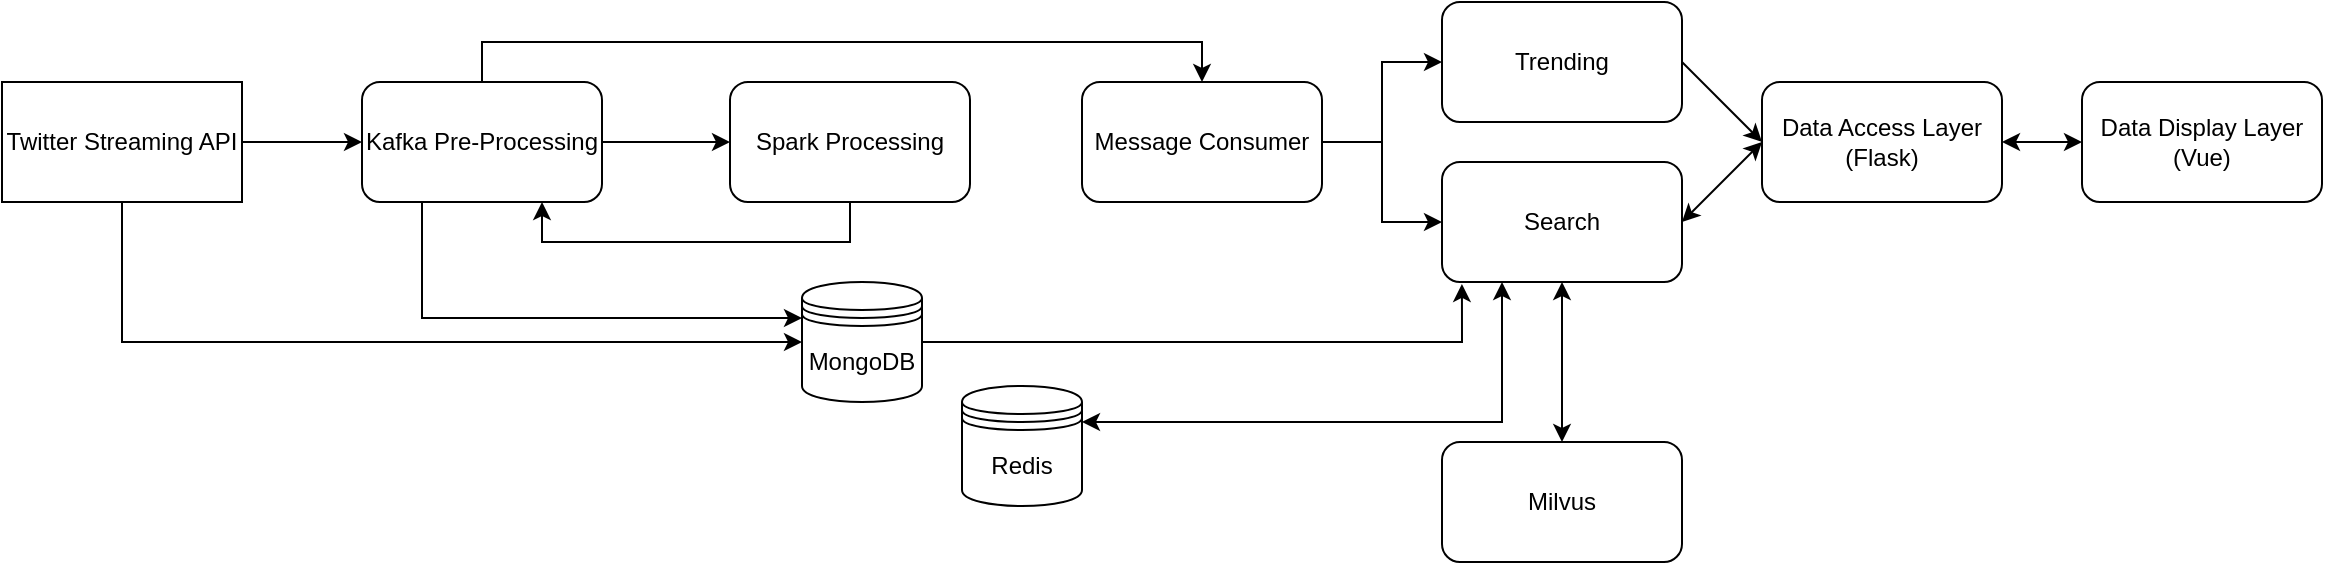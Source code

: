 <mxfile version="15.7.4" type="github">
  <diagram id="lZiy0iLzy_MYxIfIbjXl" name="Page-1">
    <mxGraphModel dx="1206" dy="514" grid="1" gridSize="10" guides="1" tooltips="1" connect="1" arrows="1" fold="1" page="1" pageScale="1" pageWidth="827" pageHeight="1169" math="0" shadow="0">
      <root>
        <mxCell id="0" />
        <mxCell id="1" parent="0" />
        <mxCell id="AnlLIFib7zOeCQXsE0wH-6" style="edgeStyle=orthogonalEdgeStyle;rounded=0;orthogonalLoop=1;jettySize=auto;html=1;exitX=1;exitY=0.5;exitDx=0;exitDy=0;entryX=0;entryY=0.5;entryDx=0;entryDy=0;shadow=0;strokeColor=#000000;fillColor=#000000;" edge="1" parent="1" source="AnlLIFib7zOeCQXsE0wH-3" target="AnlLIFib7zOeCQXsE0wH-5">
          <mxGeometry relative="1" as="geometry" />
        </mxCell>
        <mxCell id="AnlLIFib7zOeCQXsE0wH-9" style="edgeStyle=orthogonalEdgeStyle;rounded=0;orthogonalLoop=1;jettySize=auto;html=1;exitX=0.5;exitY=0;exitDx=0;exitDy=0;entryX=0.5;entryY=0;entryDx=0;entryDy=0;shadow=0;strokeColor=#000000;fillColor=#000000;" edge="1" parent="1" source="AnlLIFib7zOeCQXsE0wH-3" target="AnlLIFib7zOeCQXsE0wH-8">
          <mxGeometry relative="1" as="geometry" />
        </mxCell>
        <mxCell id="AnlLIFib7zOeCQXsE0wH-26" style="edgeStyle=orthogonalEdgeStyle;rounded=0;orthogonalLoop=1;jettySize=auto;html=1;exitX=0.25;exitY=1;exitDx=0;exitDy=0;entryX=0;entryY=0.3;entryDx=0;entryDy=0;shadow=0;strokeColor=#000000;fillColor=#000000;" edge="1" parent="1" source="AnlLIFib7zOeCQXsE0wH-3" target="AnlLIFib7zOeCQXsE0wH-12">
          <mxGeometry relative="1" as="geometry" />
        </mxCell>
        <mxCell id="AnlLIFib7zOeCQXsE0wH-3" value="Kafka Pre-Processing" style="rounded=1;whiteSpace=wrap;html=1;" vertex="1" parent="1">
          <mxGeometry x="230" y="160" width="120" height="60" as="geometry" />
        </mxCell>
        <mxCell id="AnlLIFib7zOeCQXsE0wH-25" style="edgeStyle=orthogonalEdgeStyle;rounded=0;orthogonalLoop=1;jettySize=auto;html=1;exitX=0.5;exitY=1;exitDx=0;exitDy=0;entryX=0.75;entryY=1;entryDx=0;entryDy=0;shadow=0;strokeColor=#000000;fillColor=#000000;" edge="1" parent="1" source="AnlLIFib7zOeCQXsE0wH-5" target="AnlLIFib7zOeCQXsE0wH-3">
          <mxGeometry relative="1" as="geometry">
            <Array as="points">
              <mxPoint x="474" y="240" />
              <mxPoint x="320" y="240" />
            </Array>
          </mxGeometry>
        </mxCell>
        <mxCell id="AnlLIFib7zOeCQXsE0wH-5" value="Spark Processing" style="rounded=1;whiteSpace=wrap;html=1;" vertex="1" parent="1">
          <mxGeometry x="414" y="160" width="120" height="60" as="geometry" />
        </mxCell>
        <mxCell id="AnlLIFib7zOeCQXsE0wH-23" style="edgeStyle=orthogonalEdgeStyle;rounded=0;orthogonalLoop=1;jettySize=auto;html=1;exitX=1;exitY=0.5;exitDx=0;exitDy=0;entryX=0;entryY=0.5;entryDx=0;entryDy=0;shadow=0;strokeColor=#000000;fillColor=#000000;" edge="1" parent="1" source="AnlLIFib7zOeCQXsE0wH-8" target="AnlLIFib7zOeCQXsE0wH-21">
          <mxGeometry relative="1" as="geometry" />
        </mxCell>
        <mxCell id="AnlLIFib7zOeCQXsE0wH-24" style="edgeStyle=orthogonalEdgeStyle;rounded=0;orthogonalLoop=1;jettySize=auto;html=1;exitX=1;exitY=0.5;exitDx=0;exitDy=0;entryX=0;entryY=0.5;entryDx=0;entryDy=0;shadow=0;strokeColor=#000000;fillColor=#000000;" edge="1" parent="1" source="AnlLIFib7zOeCQXsE0wH-8" target="AnlLIFib7zOeCQXsE0wH-22">
          <mxGeometry relative="1" as="geometry" />
        </mxCell>
        <mxCell id="AnlLIFib7zOeCQXsE0wH-8" value="Message Consumer" style="rounded=1;whiteSpace=wrap;html=1;" vertex="1" parent="1">
          <mxGeometry x="590" y="160" width="120" height="60" as="geometry" />
        </mxCell>
        <mxCell id="AnlLIFib7zOeCQXsE0wH-47" style="edgeStyle=orthogonalEdgeStyle;rounded=0;orthogonalLoop=1;jettySize=auto;html=1;exitX=1;exitY=0.5;exitDx=0;exitDy=0;entryX=0.083;entryY=1.016;entryDx=0;entryDy=0;shadow=0;strokeColor=#000000;fillColor=#000000;entryPerimeter=0;" edge="1" parent="1" source="AnlLIFib7zOeCQXsE0wH-12" target="AnlLIFib7zOeCQXsE0wH-22">
          <mxGeometry relative="1" as="geometry" />
        </mxCell>
        <mxCell id="AnlLIFib7zOeCQXsE0wH-12" value="MongoDB" style="shape=datastore;whiteSpace=wrap;html=1;" vertex="1" parent="1">
          <mxGeometry x="450" y="260" width="60" height="60" as="geometry" />
        </mxCell>
        <mxCell id="AnlLIFib7zOeCQXsE0wH-19" style="edgeStyle=orthogonalEdgeStyle;rounded=0;orthogonalLoop=1;jettySize=auto;html=1;exitX=1;exitY=0.5;exitDx=0;exitDy=0;entryX=0;entryY=0.5;entryDx=0;entryDy=0;shadow=0;strokeColor=#000000;fillColor=#000000;" edge="1" parent="1" source="AnlLIFib7zOeCQXsE0wH-17" target="AnlLIFib7zOeCQXsE0wH-3">
          <mxGeometry relative="1" as="geometry" />
        </mxCell>
        <mxCell id="AnlLIFib7zOeCQXsE0wH-20" style="edgeStyle=orthogonalEdgeStyle;rounded=0;orthogonalLoop=1;jettySize=auto;html=1;exitX=0.5;exitY=1;exitDx=0;exitDy=0;entryX=0;entryY=0.5;entryDx=0;entryDy=0;shadow=0;strokeColor=#000000;fillColor=#000000;" edge="1" parent="1" source="AnlLIFib7zOeCQXsE0wH-17" target="AnlLIFib7zOeCQXsE0wH-12">
          <mxGeometry relative="1" as="geometry" />
        </mxCell>
        <mxCell id="AnlLIFib7zOeCQXsE0wH-17" value="Twitter Streaming API" style="rounded=0;whiteSpace=wrap;html=1;" vertex="1" parent="1">
          <mxGeometry x="50" y="160" width="120" height="60" as="geometry" />
        </mxCell>
        <mxCell id="AnlLIFib7zOeCQXsE0wH-21" value="Trending" style="rounded=1;whiteSpace=wrap;html=1;" vertex="1" parent="1">
          <mxGeometry x="770" y="120" width="120" height="60" as="geometry" />
        </mxCell>
        <mxCell id="AnlLIFib7zOeCQXsE0wH-22" value="Search" style="rounded=1;whiteSpace=wrap;html=1;" vertex="1" parent="1">
          <mxGeometry x="770" y="200" width="120" height="60" as="geometry" />
        </mxCell>
        <mxCell id="AnlLIFib7zOeCQXsE0wH-31" value="Redis" style="shape=datastore;whiteSpace=wrap;html=1;" vertex="1" parent="1">
          <mxGeometry x="530" y="312" width="60" height="60" as="geometry" />
        </mxCell>
        <mxCell id="AnlLIFib7zOeCQXsE0wH-39" value="Data Access Layer&lt;br&gt;(Flask)" style="rounded=1;whiteSpace=wrap;html=1;" vertex="1" parent="1">
          <mxGeometry x="930" y="160" width="120" height="60" as="geometry" />
        </mxCell>
        <mxCell id="AnlLIFib7zOeCQXsE0wH-41" value="" style="endArrow=classic;startArrow=classic;html=1;rounded=0;shadow=0;strokeColor=#000000;fillColor=#000000;entryX=0;entryY=0.5;entryDx=0;entryDy=0;exitX=1;exitY=0.5;exitDx=0;exitDy=0;" edge="1" parent="1" source="AnlLIFib7zOeCQXsE0wH-22" target="AnlLIFib7zOeCQXsE0wH-39">
          <mxGeometry width="50" height="50" relative="1" as="geometry">
            <mxPoint x="890" y="270" as="sourcePoint" />
            <mxPoint x="940" y="220" as="targetPoint" />
          </mxGeometry>
        </mxCell>
        <mxCell id="AnlLIFib7zOeCQXsE0wH-42" value="" style="endArrow=classic;html=1;rounded=0;shadow=0;strokeColor=#000000;fillColor=#000000;exitX=1;exitY=0.5;exitDx=0;exitDy=0;entryX=0;entryY=0.5;entryDx=0;entryDy=0;" edge="1" parent="1" source="AnlLIFib7zOeCQXsE0wH-21" target="AnlLIFib7zOeCQXsE0wH-39">
          <mxGeometry width="50" height="50" relative="1" as="geometry">
            <mxPoint x="910" y="110" as="sourcePoint" />
            <mxPoint x="960" y="60" as="targetPoint" />
          </mxGeometry>
        </mxCell>
        <mxCell id="AnlLIFib7zOeCQXsE0wH-43" value="Data Display Layer&lt;br&gt;(Vue)" style="rounded=1;whiteSpace=wrap;html=1;" vertex="1" parent="1">
          <mxGeometry x="1090" y="160" width="120" height="60" as="geometry" />
        </mxCell>
        <mxCell id="AnlLIFib7zOeCQXsE0wH-44" value="" style="endArrow=classic;startArrow=classic;html=1;rounded=0;shadow=0;strokeColor=#000000;fillColor=#000000;exitX=1;exitY=0.5;exitDx=0;exitDy=0;entryX=0;entryY=0.5;entryDx=0;entryDy=0;" edge="1" parent="1" source="AnlLIFib7zOeCQXsE0wH-39" target="AnlLIFib7zOeCQXsE0wH-43">
          <mxGeometry width="50" height="50" relative="1" as="geometry">
            <mxPoint x="1050" y="330" as="sourcePoint" />
            <mxPoint x="1100" y="280" as="targetPoint" />
          </mxGeometry>
        </mxCell>
        <mxCell id="AnlLIFib7zOeCQXsE0wH-45" value="Milvus&lt;br&gt;" style="rounded=1;whiteSpace=wrap;html=1;" vertex="1" parent="1">
          <mxGeometry x="770" y="340" width="120" height="60" as="geometry" />
        </mxCell>
        <mxCell id="AnlLIFib7zOeCQXsE0wH-46" value="" style="endArrow=classic;startArrow=classic;html=1;rounded=0;shadow=0;strokeColor=#000000;fillColor=#000000;entryX=0.5;entryY=1;entryDx=0;entryDy=0;exitX=0.5;exitY=0;exitDx=0;exitDy=0;" edge="1" parent="1" source="AnlLIFib7zOeCQXsE0wH-45" target="AnlLIFib7zOeCQXsE0wH-22">
          <mxGeometry width="50" height="50" relative="1" as="geometry">
            <mxPoint x="930" y="360" as="sourcePoint" />
            <mxPoint x="980" y="310" as="targetPoint" />
          </mxGeometry>
        </mxCell>
        <mxCell id="AnlLIFib7zOeCQXsE0wH-49" value="" style="endArrow=classic;startArrow=classic;html=1;rounded=0;shadow=0;strokeColor=#000000;fillColor=#000000;exitX=1;exitY=0.3;exitDx=0;exitDy=0;entryX=0.25;entryY=1;entryDx=0;entryDy=0;" edge="1" parent="1" source="AnlLIFib7zOeCQXsE0wH-31" target="AnlLIFib7zOeCQXsE0wH-22">
          <mxGeometry width="50" height="50" relative="1" as="geometry">
            <mxPoint x="600" y="380" as="sourcePoint" />
            <mxPoint x="800" y="340" as="targetPoint" />
            <Array as="points">
              <mxPoint x="800" y="330" />
            </Array>
          </mxGeometry>
        </mxCell>
      </root>
    </mxGraphModel>
  </diagram>
</mxfile>
